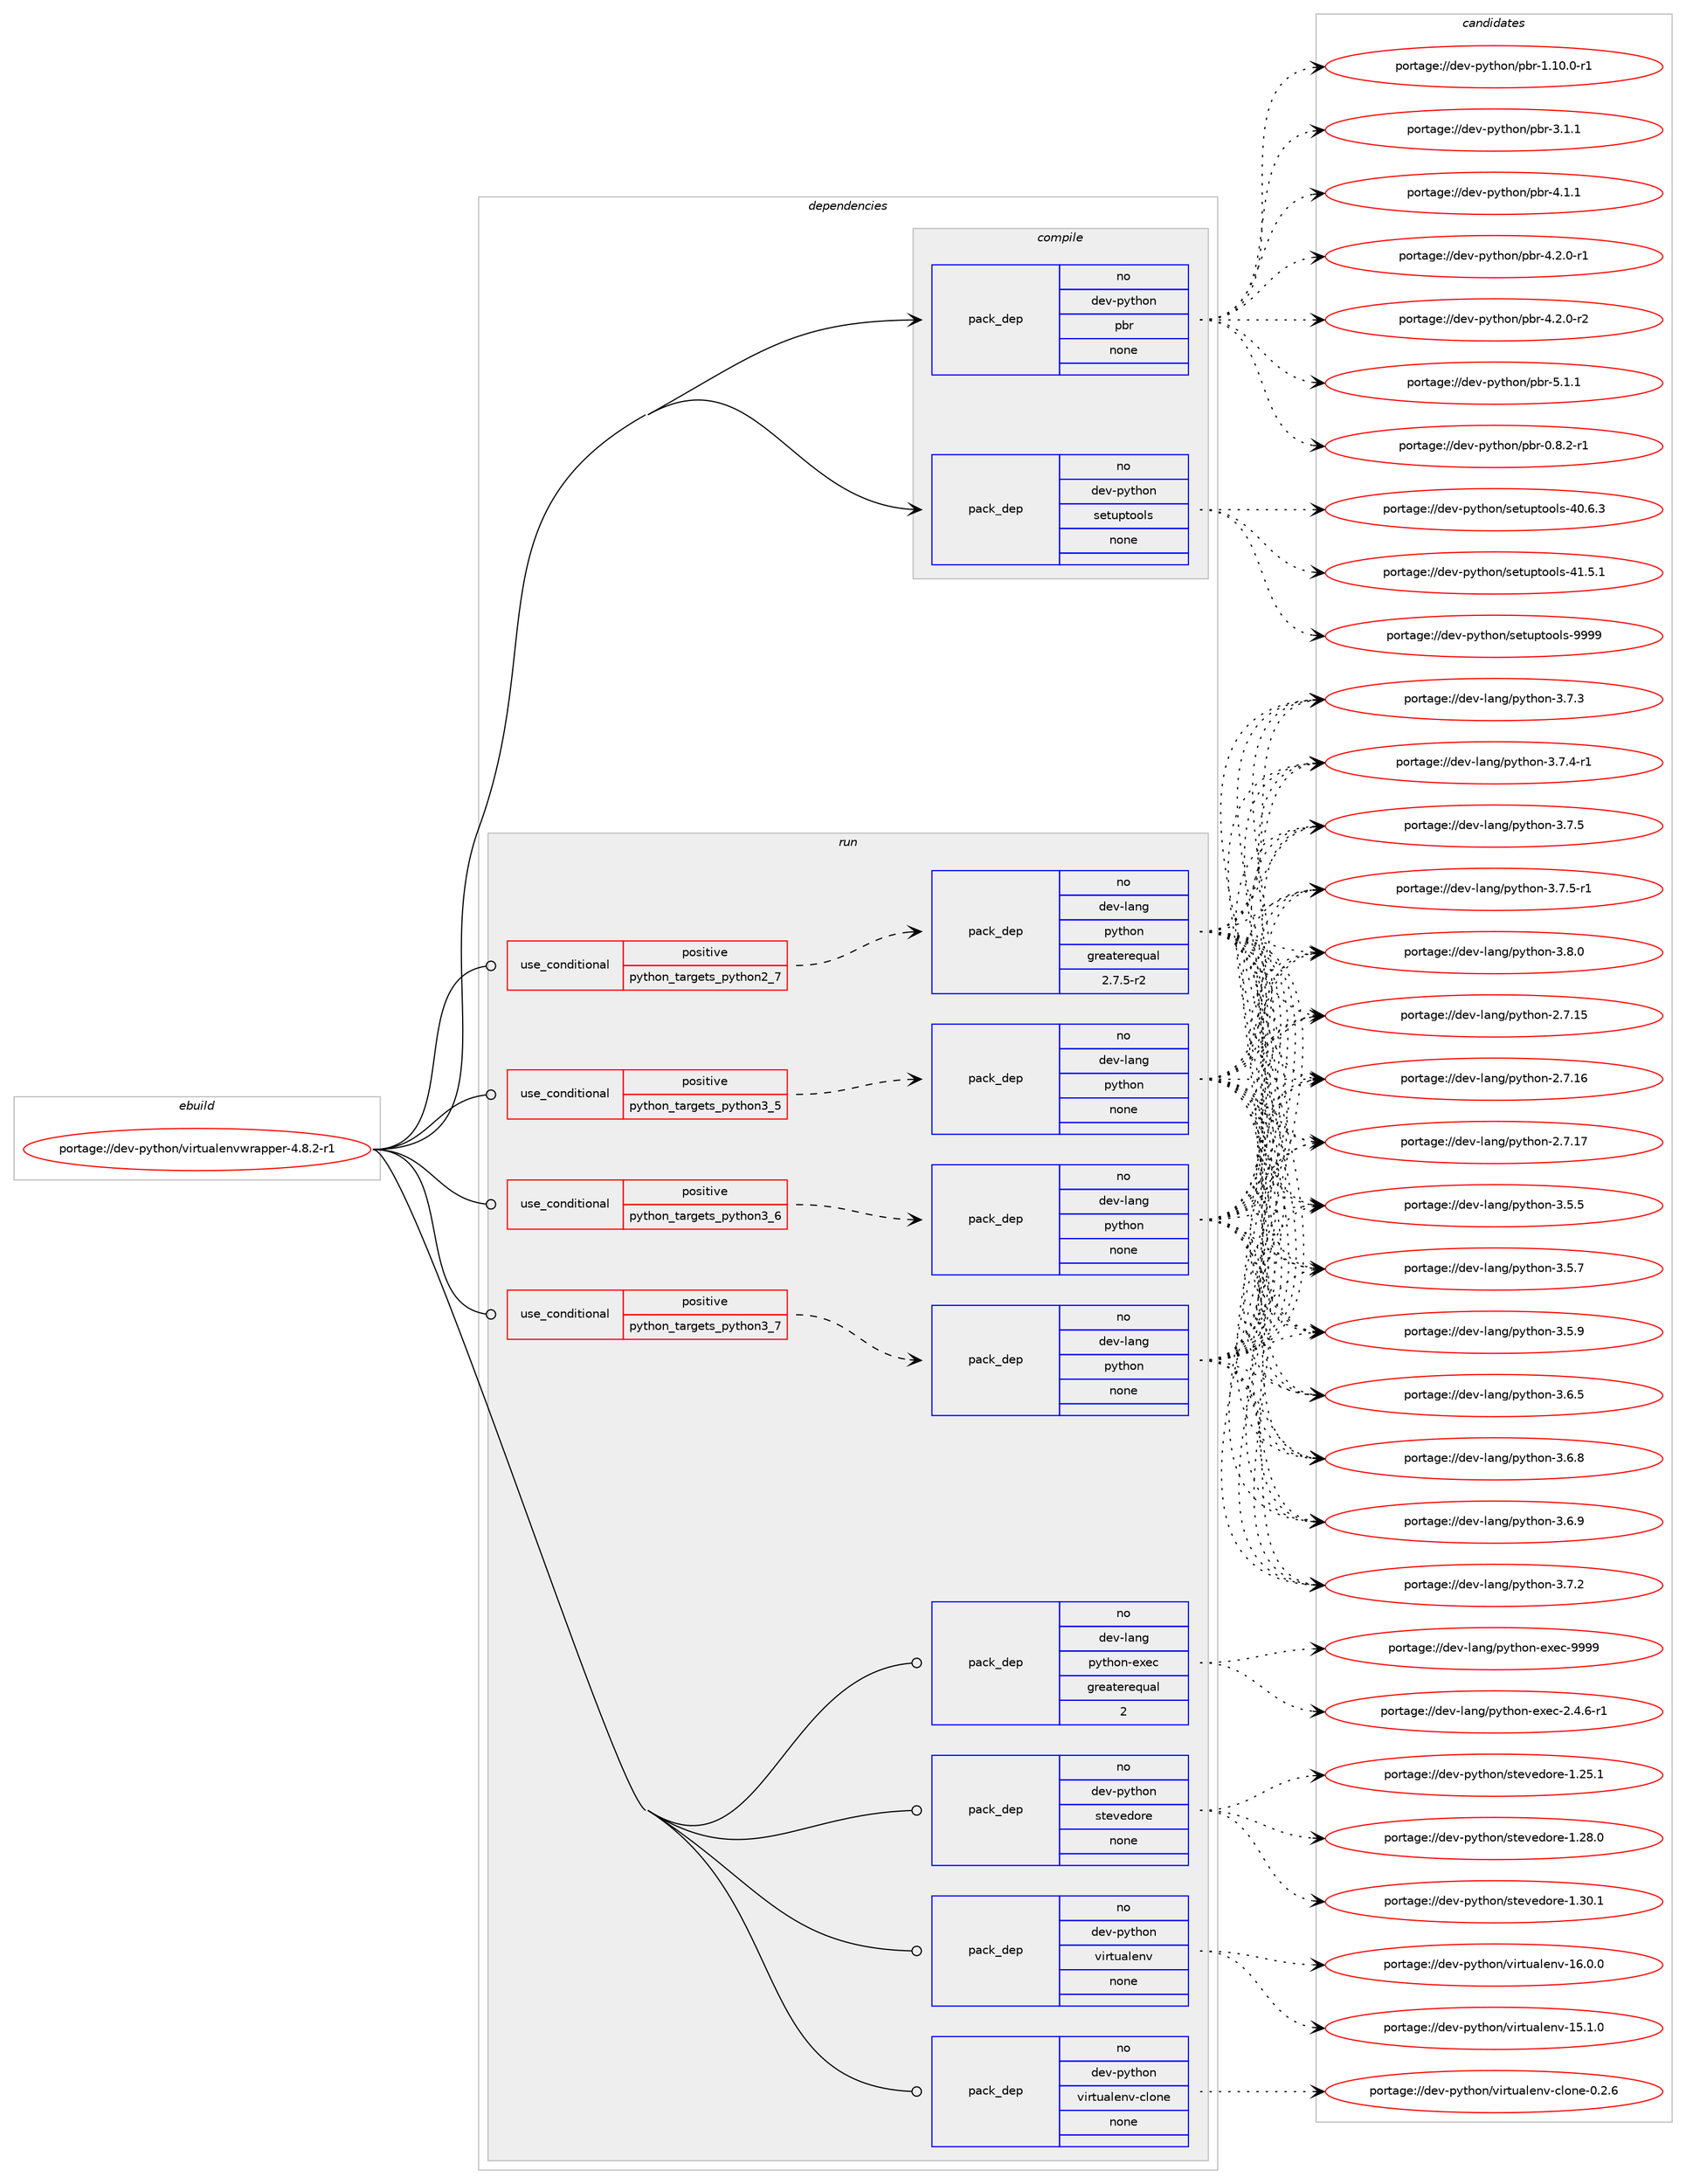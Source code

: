 digraph prolog {

# *************
# Graph options
# *************

newrank=true;
concentrate=true;
compound=true;
graph [rankdir=LR,fontname=Helvetica,fontsize=10,ranksep=1.5];#, ranksep=2.5, nodesep=0.2];
edge  [arrowhead=vee];
node  [fontname=Helvetica,fontsize=10];

# **********
# The ebuild
# **********

subgraph cluster_leftcol {
color=gray;
rank=same;
label=<<i>ebuild</i>>;
id [label="portage://dev-python/virtualenvwrapper-4.8.2-r1", color=red, width=4, href="../dev-python/virtualenvwrapper-4.8.2-r1.svg"];
}

# ****************
# The dependencies
# ****************

subgraph cluster_midcol {
color=gray;
label=<<i>dependencies</i>>;
subgraph cluster_compile {
fillcolor="#eeeeee";
style=filled;
label=<<i>compile</i>>;
subgraph pack134203 {
dependency178086 [label=<<TABLE BORDER="0" CELLBORDER="1" CELLSPACING="0" CELLPADDING="4" WIDTH="220"><TR><TD ROWSPAN="6" CELLPADDING="30">pack_dep</TD></TR><TR><TD WIDTH="110">no</TD></TR><TR><TD>dev-python</TD></TR><TR><TD>pbr</TD></TR><TR><TD>none</TD></TR><TR><TD></TD></TR></TABLE>>, shape=none, color=blue];
}
id:e -> dependency178086:w [weight=20,style="solid",arrowhead="vee"];
subgraph pack134204 {
dependency178087 [label=<<TABLE BORDER="0" CELLBORDER="1" CELLSPACING="0" CELLPADDING="4" WIDTH="220"><TR><TD ROWSPAN="6" CELLPADDING="30">pack_dep</TD></TR><TR><TD WIDTH="110">no</TD></TR><TR><TD>dev-python</TD></TR><TR><TD>setuptools</TD></TR><TR><TD>none</TD></TR><TR><TD></TD></TR></TABLE>>, shape=none, color=blue];
}
id:e -> dependency178087:w [weight=20,style="solid",arrowhead="vee"];
}
subgraph cluster_compileandrun {
fillcolor="#eeeeee";
style=filled;
label=<<i>compile and run</i>>;
}
subgraph cluster_run {
fillcolor="#eeeeee";
style=filled;
label=<<i>run</i>>;
subgraph cond40472 {
dependency178088 [label=<<TABLE BORDER="0" CELLBORDER="1" CELLSPACING="0" CELLPADDING="4"><TR><TD ROWSPAN="3" CELLPADDING="10">use_conditional</TD></TR><TR><TD>positive</TD></TR><TR><TD>python_targets_python2_7</TD></TR></TABLE>>, shape=none, color=red];
subgraph pack134205 {
dependency178089 [label=<<TABLE BORDER="0" CELLBORDER="1" CELLSPACING="0" CELLPADDING="4" WIDTH="220"><TR><TD ROWSPAN="6" CELLPADDING="30">pack_dep</TD></TR><TR><TD WIDTH="110">no</TD></TR><TR><TD>dev-lang</TD></TR><TR><TD>python</TD></TR><TR><TD>greaterequal</TD></TR><TR><TD>2.7.5-r2</TD></TR></TABLE>>, shape=none, color=blue];
}
dependency178088:e -> dependency178089:w [weight=20,style="dashed",arrowhead="vee"];
}
id:e -> dependency178088:w [weight=20,style="solid",arrowhead="odot"];
subgraph cond40473 {
dependency178090 [label=<<TABLE BORDER="0" CELLBORDER="1" CELLSPACING="0" CELLPADDING="4"><TR><TD ROWSPAN="3" CELLPADDING="10">use_conditional</TD></TR><TR><TD>positive</TD></TR><TR><TD>python_targets_python3_5</TD></TR></TABLE>>, shape=none, color=red];
subgraph pack134206 {
dependency178091 [label=<<TABLE BORDER="0" CELLBORDER="1" CELLSPACING="0" CELLPADDING="4" WIDTH="220"><TR><TD ROWSPAN="6" CELLPADDING="30">pack_dep</TD></TR><TR><TD WIDTH="110">no</TD></TR><TR><TD>dev-lang</TD></TR><TR><TD>python</TD></TR><TR><TD>none</TD></TR><TR><TD></TD></TR></TABLE>>, shape=none, color=blue];
}
dependency178090:e -> dependency178091:w [weight=20,style="dashed",arrowhead="vee"];
}
id:e -> dependency178090:w [weight=20,style="solid",arrowhead="odot"];
subgraph cond40474 {
dependency178092 [label=<<TABLE BORDER="0" CELLBORDER="1" CELLSPACING="0" CELLPADDING="4"><TR><TD ROWSPAN="3" CELLPADDING="10">use_conditional</TD></TR><TR><TD>positive</TD></TR><TR><TD>python_targets_python3_6</TD></TR></TABLE>>, shape=none, color=red];
subgraph pack134207 {
dependency178093 [label=<<TABLE BORDER="0" CELLBORDER="1" CELLSPACING="0" CELLPADDING="4" WIDTH="220"><TR><TD ROWSPAN="6" CELLPADDING="30">pack_dep</TD></TR><TR><TD WIDTH="110">no</TD></TR><TR><TD>dev-lang</TD></TR><TR><TD>python</TD></TR><TR><TD>none</TD></TR><TR><TD></TD></TR></TABLE>>, shape=none, color=blue];
}
dependency178092:e -> dependency178093:w [weight=20,style="dashed",arrowhead="vee"];
}
id:e -> dependency178092:w [weight=20,style="solid",arrowhead="odot"];
subgraph cond40475 {
dependency178094 [label=<<TABLE BORDER="0" CELLBORDER="1" CELLSPACING="0" CELLPADDING="4"><TR><TD ROWSPAN="3" CELLPADDING="10">use_conditional</TD></TR><TR><TD>positive</TD></TR><TR><TD>python_targets_python3_7</TD></TR></TABLE>>, shape=none, color=red];
subgraph pack134208 {
dependency178095 [label=<<TABLE BORDER="0" CELLBORDER="1" CELLSPACING="0" CELLPADDING="4" WIDTH="220"><TR><TD ROWSPAN="6" CELLPADDING="30">pack_dep</TD></TR><TR><TD WIDTH="110">no</TD></TR><TR><TD>dev-lang</TD></TR><TR><TD>python</TD></TR><TR><TD>none</TD></TR><TR><TD></TD></TR></TABLE>>, shape=none, color=blue];
}
dependency178094:e -> dependency178095:w [weight=20,style="dashed",arrowhead="vee"];
}
id:e -> dependency178094:w [weight=20,style="solid",arrowhead="odot"];
subgraph pack134209 {
dependency178096 [label=<<TABLE BORDER="0" CELLBORDER="1" CELLSPACING="0" CELLPADDING="4" WIDTH="220"><TR><TD ROWSPAN="6" CELLPADDING="30">pack_dep</TD></TR><TR><TD WIDTH="110">no</TD></TR><TR><TD>dev-lang</TD></TR><TR><TD>python-exec</TD></TR><TR><TD>greaterequal</TD></TR><TR><TD>2</TD></TR></TABLE>>, shape=none, color=blue];
}
id:e -> dependency178096:w [weight=20,style="solid",arrowhead="odot"];
subgraph pack134210 {
dependency178097 [label=<<TABLE BORDER="0" CELLBORDER="1" CELLSPACING="0" CELLPADDING="4" WIDTH="220"><TR><TD ROWSPAN="6" CELLPADDING="30">pack_dep</TD></TR><TR><TD WIDTH="110">no</TD></TR><TR><TD>dev-python</TD></TR><TR><TD>stevedore</TD></TR><TR><TD>none</TD></TR><TR><TD></TD></TR></TABLE>>, shape=none, color=blue];
}
id:e -> dependency178097:w [weight=20,style="solid",arrowhead="odot"];
subgraph pack134211 {
dependency178098 [label=<<TABLE BORDER="0" CELLBORDER="1" CELLSPACING="0" CELLPADDING="4" WIDTH="220"><TR><TD ROWSPAN="6" CELLPADDING="30">pack_dep</TD></TR><TR><TD WIDTH="110">no</TD></TR><TR><TD>dev-python</TD></TR><TR><TD>virtualenv</TD></TR><TR><TD>none</TD></TR><TR><TD></TD></TR></TABLE>>, shape=none, color=blue];
}
id:e -> dependency178098:w [weight=20,style="solid",arrowhead="odot"];
subgraph pack134212 {
dependency178099 [label=<<TABLE BORDER="0" CELLBORDER="1" CELLSPACING="0" CELLPADDING="4" WIDTH="220"><TR><TD ROWSPAN="6" CELLPADDING="30">pack_dep</TD></TR><TR><TD WIDTH="110">no</TD></TR><TR><TD>dev-python</TD></TR><TR><TD>virtualenv-clone</TD></TR><TR><TD>none</TD></TR><TR><TD></TD></TR></TABLE>>, shape=none, color=blue];
}
id:e -> dependency178099:w [weight=20,style="solid",arrowhead="odot"];
}
}

# **************
# The candidates
# **************

subgraph cluster_choices {
rank=same;
color=gray;
label=<<i>candidates</i>>;

subgraph choice134203 {
color=black;
nodesep=1;
choiceportage1001011184511212111610411111047112981144548465646504511449 [label="portage://dev-python/pbr-0.8.2-r1", color=red, width=4,href="../dev-python/pbr-0.8.2-r1.svg"];
choiceportage100101118451121211161041111104711298114454946494846484511449 [label="portage://dev-python/pbr-1.10.0-r1", color=red, width=4,href="../dev-python/pbr-1.10.0-r1.svg"];
choiceportage100101118451121211161041111104711298114455146494649 [label="portage://dev-python/pbr-3.1.1", color=red, width=4,href="../dev-python/pbr-3.1.1.svg"];
choiceportage100101118451121211161041111104711298114455246494649 [label="portage://dev-python/pbr-4.1.1", color=red, width=4,href="../dev-python/pbr-4.1.1.svg"];
choiceportage1001011184511212111610411111047112981144552465046484511449 [label="portage://dev-python/pbr-4.2.0-r1", color=red, width=4,href="../dev-python/pbr-4.2.0-r1.svg"];
choiceportage1001011184511212111610411111047112981144552465046484511450 [label="portage://dev-python/pbr-4.2.0-r2", color=red, width=4,href="../dev-python/pbr-4.2.0-r2.svg"];
choiceportage100101118451121211161041111104711298114455346494649 [label="portage://dev-python/pbr-5.1.1", color=red, width=4,href="../dev-python/pbr-5.1.1.svg"];
dependency178086:e -> choiceportage1001011184511212111610411111047112981144548465646504511449:w [style=dotted,weight="100"];
dependency178086:e -> choiceportage100101118451121211161041111104711298114454946494846484511449:w [style=dotted,weight="100"];
dependency178086:e -> choiceportage100101118451121211161041111104711298114455146494649:w [style=dotted,weight="100"];
dependency178086:e -> choiceportage100101118451121211161041111104711298114455246494649:w [style=dotted,weight="100"];
dependency178086:e -> choiceportage1001011184511212111610411111047112981144552465046484511449:w [style=dotted,weight="100"];
dependency178086:e -> choiceportage1001011184511212111610411111047112981144552465046484511450:w [style=dotted,weight="100"];
dependency178086:e -> choiceportage100101118451121211161041111104711298114455346494649:w [style=dotted,weight="100"];
}
subgraph choice134204 {
color=black;
nodesep=1;
choiceportage100101118451121211161041111104711510111611711211611111110811545524846544651 [label="portage://dev-python/setuptools-40.6.3", color=red, width=4,href="../dev-python/setuptools-40.6.3.svg"];
choiceportage100101118451121211161041111104711510111611711211611111110811545524946534649 [label="portage://dev-python/setuptools-41.5.1", color=red, width=4,href="../dev-python/setuptools-41.5.1.svg"];
choiceportage10010111845112121116104111110471151011161171121161111111081154557575757 [label="portage://dev-python/setuptools-9999", color=red, width=4,href="../dev-python/setuptools-9999.svg"];
dependency178087:e -> choiceportage100101118451121211161041111104711510111611711211611111110811545524846544651:w [style=dotted,weight="100"];
dependency178087:e -> choiceportage100101118451121211161041111104711510111611711211611111110811545524946534649:w [style=dotted,weight="100"];
dependency178087:e -> choiceportage10010111845112121116104111110471151011161171121161111111081154557575757:w [style=dotted,weight="100"];
}
subgraph choice134205 {
color=black;
nodesep=1;
choiceportage10010111845108971101034711212111610411111045504655464953 [label="portage://dev-lang/python-2.7.15", color=red, width=4,href="../dev-lang/python-2.7.15.svg"];
choiceportage10010111845108971101034711212111610411111045504655464954 [label="portage://dev-lang/python-2.7.16", color=red, width=4,href="../dev-lang/python-2.7.16.svg"];
choiceportage10010111845108971101034711212111610411111045504655464955 [label="portage://dev-lang/python-2.7.17", color=red, width=4,href="../dev-lang/python-2.7.17.svg"];
choiceportage100101118451089711010347112121116104111110455146534653 [label="portage://dev-lang/python-3.5.5", color=red, width=4,href="../dev-lang/python-3.5.5.svg"];
choiceportage100101118451089711010347112121116104111110455146534655 [label="portage://dev-lang/python-3.5.7", color=red, width=4,href="../dev-lang/python-3.5.7.svg"];
choiceportage100101118451089711010347112121116104111110455146534657 [label="portage://dev-lang/python-3.5.9", color=red, width=4,href="../dev-lang/python-3.5.9.svg"];
choiceportage100101118451089711010347112121116104111110455146544653 [label="portage://dev-lang/python-3.6.5", color=red, width=4,href="../dev-lang/python-3.6.5.svg"];
choiceportage100101118451089711010347112121116104111110455146544656 [label="portage://dev-lang/python-3.6.8", color=red, width=4,href="../dev-lang/python-3.6.8.svg"];
choiceportage100101118451089711010347112121116104111110455146544657 [label="portage://dev-lang/python-3.6.9", color=red, width=4,href="../dev-lang/python-3.6.9.svg"];
choiceportage100101118451089711010347112121116104111110455146554650 [label="portage://dev-lang/python-3.7.2", color=red, width=4,href="../dev-lang/python-3.7.2.svg"];
choiceportage100101118451089711010347112121116104111110455146554651 [label="portage://dev-lang/python-3.7.3", color=red, width=4,href="../dev-lang/python-3.7.3.svg"];
choiceportage1001011184510897110103471121211161041111104551465546524511449 [label="portage://dev-lang/python-3.7.4-r1", color=red, width=4,href="../dev-lang/python-3.7.4-r1.svg"];
choiceportage100101118451089711010347112121116104111110455146554653 [label="portage://dev-lang/python-3.7.5", color=red, width=4,href="../dev-lang/python-3.7.5.svg"];
choiceportage1001011184510897110103471121211161041111104551465546534511449 [label="portage://dev-lang/python-3.7.5-r1", color=red, width=4,href="../dev-lang/python-3.7.5-r1.svg"];
choiceportage100101118451089711010347112121116104111110455146564648 [label="portage://dev-lang/python-3.8.0", color=red, width=4,href="../dev-lang/python-3.8.0.svg"];
dependency178089:e -> choiceportage10010111845108971101034711212111610411111045504655464953:w [style=dotted,weight="100"];
dependency178089:e -> choiceportage10010111845108971101034711212111610411111045504655464954:w [style=dotted,weight="100"];
dependency178089:e -> choiceportage10010111845108971101034711212111610411111045504655464955:w [style=dotted,weight="100"];
dependency178089:e -> choiceportage100101118451089711010347112121116104111110455146534653:w [style=dotted,weight="100"];
dependency178089:e -> choiceportage100101118451089711010347112121116104111110455146534655:w [style=dotted,weight="100"];
dependency178089:e -> choiceportage100101118451089711010347112121116104111110455146534657:w [style=dotted,weight="100"];
dependency178089:e -> choiceportage100101118451089711010347112121116104111110455146544653:w [style=dotted,weight="100"];
dependency178089:e -> choiceportage100101118451089711010347112121116104111110455146544656:w [style=dotted,weight="100"];
dependency178089:e -> choiceportage100101118451089711010347112121116104111110455146544657:w [style=dotted,weight="100"];
dependency178089:e -> choiceportage100101118451089711010347112121116104111110455146554650:w [style=dotted,weight="100"];
dependency178089:e -> choiceportage100101118451089711010347112121116104111110455146554651:w [style=dotted,weight="100"];
dependency178089:e -> choiceportage1001011184510897110103471121211161041111104551465546524511449:w [style=dotted,weight="100"];
dependency178089:e -> choiceportage100101118451089711010347112121116104111110455146554653:w [style=dotted,weight="100"];
dependency178089:e -> choiceportage1001011184510897110103471121211161041111104551465546534511449:w [style=dotted,weight="100"];
dependency178089:e -> choiceportage100101118451089711010347112121116104111110455146564648:w [style=dotted,weight="100"];
}
subgraph choice134206 {
color=black;
nodesep=1;
choiceportage10010111845108971101034711212111610411111045504655464953 [label="portage://dev-lang/python-2.7.15", color=red, width=4,href="../dev-lang/python-2.7.15.svg"];
choiceportage10010111845108971101034711212111610411111045504655464954 [label="portage://dev-lang/python-2.7.16", color=red, width=4,href="../dev-lang/python-2.7.16.svg"];
choiceportage10010111845108971101034711212111610411111045504655464955 [label="portage://dev-lang/python-2.7.17", color=red, width=4,href="../dev-lang/python-2.7.17.svg"];
choiceportage100101118451089711010347112121116104111110455146534653 [label="portage://dev-lang/python-3.5.5", color=red, width=4,href="../dev-lang/python-3.5.5.svg"];
choiceportage100101118451089711010347112121116104111110455146534655 [label="portage://dev-lang/python-3.5.7", color=red, width=4,href="../dev-lang/python-3.5.7.svg"];
choiceportage100101118451089711010347112121116104111110455146534657 [label="portage://dev-lang/python-3.5.9", color=red, width=4,href="../dev-lang/python-3.5.9.svg"];
choiceportage100101118451089711010347112121116104111110455146544653 [label="portage://dev-lang/python-3.6.5", color=red, width=4,href="../dev-lang/python-3.6.5.svg"];
choiceportage100101118451089711010347112121116104111110455146544656 [label="portage://dev-lang/python-3.6.8", color=red, width=4,href="../dev-lang/python-3.6.8.svg"];
choiceportage100101118451089711010347112121116104111110455146544657 [label="portage://dev-lang/python-3.6.9", color=red, width=4,href="../dev-lang/python-3.6.9.svg"];
choiceportage100101118451089711010347112121116104111110455146554650 [label="portage://dev-lang/python-3.7.2", color=red, width=4,href="../dev-lang/python-3.7.2.svg"];
choiceportage100101118451089711010347112121116104111110455146554651 [label="portage://dev-lang/python-3.7.3", color=red, width=4,href="../dev-lang/python-3.7.3.svg"];
choiceportage1001011184510897110103471121211161041111104551465546524511449 [label="portage://dev-lang/python-3.7.4-r1", color=red, width=4,href="../dev-lang/python-3.7.4-r1.svg"];
choiceportage100101118451089711010347112121116104111110455146554653 [label="portage://dev-lang/python-3.7.5", color=red, width=4,href="../dev-lang/python-3.7.5.svg"];
choiceportage1001011184510897110103471121211161041111104551465546534511449 [label="portage://dev-lang/python-3.7.5-r1", color=red, width=4,href="../dev-lang/python-3.7.5-r1.svg"];
choiceportage100101118451089711010347112121116104111110455146564648 [label="portage://dev-lang/python-3.8.0", color=red, width=4,href="../dev-lang/python-3.8.0.svg"];
dependency178091:e -> choiceportage10010111845108971101034711212111610411111045504655464953:w [style=dotted,weight="100"];
dependency178091:e -> choiceportage10010111845108971101034711212111610411111045504655464954:w [style=dotted,weight="100"];
dependency178091:e -> choiceportage10010111845108971101034711212111610411111045504655464955:w [style=dotted,weight="100"];
dependency178091:e -> choiceportage100101118451089711010347112121116104111110455146534653:w [style=dotted,weight="100"];
dependency178091:e -> choiceportage100101118451089711010347112121116104111110455146534655:w [style=dotted,weight="100"];
dependency178091:e -> choiceportage100101118451089711010347112121116104111110455146534657:w [style=dotted,weight="100"];
dependency178091:e -> choiceportage100101118451089711010347112121116104111110455146544653:w [style=dotted,weight="100"];
dependency178091:e -> choiceportage100101118451089711010347112121116104111110455146544656:w [style=dotted,weight="100"];
dependency178091:e -> choiceportage100101118451089711010347112121116104111110455146544657:w [style=dotted,weight="100"];
dependency178091:e -> choiceportage100101118451089711010347112121116104111110455146554650:w [style=dotted,weight="100"];
dependency178091:e -> choiceportage100101118451089711010347112121116104111110455146554651:w [style=dotted,weight="100"];
dependency178091:e -> choiceportage1001011184510897110103471121211161041111104551465546524511449:w [style=dotted,weight="100"];
dependency178091:e -> choiceportage100101118451089711010347112121116104111110455146554653:w [style=dotted,weight="100"];
dependency178091:e -> choiceportage1001011184510897110103471121211161041111104551465546534511449:w [style=dotted,weight="100"];
dependency178091:e -> choiceportage100101118451089711010347112121116104111110455146564648:w [style=dotted,weight="100"];
}
subgraph choice134207 {
color=black;
nodesep=1;
choiceportage10010111845108971101034711212111610411111045504655464953 [label="portage://dev-lang/python-2.7.15", color=red, width=4,href="../dev-lang/python-2.7.15.svg"];
choiceportage10010111845108971101034711212111610411111045504655464954 [label="portage://dev-lang/python-2.7.16", color=red, width=4,href="../dev-lang/python-2.7.16.svg"];
choiceportage10010111845108971101034711212111610411111045504655464955 [label="portage://dev-lang/python-2.7.17", color=red, width=4,href="../dev-lang/python-2.7.17.svg"];
choiceportage100101118451089711010347112121116104111110455146534653 [label="portage://dev-lang/python-3.5.5", color=red, width=4,href="../dev-lang/python-3.5.5.svg"];
choiceportage100101118451089711010347112121116104111110455146534655 [label="portage://dev-lang/python-3.5.7", color=red, width=4,href="../dev-lang/python-3.5.7.svg"];
choiceportage100101118451089711010347112121116104111110455146534657 [label="portage://dev-lang/python-3.5.9", color=red, width=4,href="../dev-lang/python-3.5.9.svg"];
choiceportage100101118451089711010347112121116104111110455146544653 [label="portage://dev-lang/python-3.6.5", color=red, width=4,href="../dev-lang/python-3.6.5.svg"];
choiceportage100101118451089711010347112121116104111110455146544656 [label="portage://dev-lang/python-3.6.8", color=red, width=4,href="../dev-lang/python-3.6.8.svg"];
choiceportage100101118451089711010347112121116104111110455146544657 [label="portage://dev-lang/python-3.6.9", color=red, width=4,href="../dev-lang/python-3.6.9.svg"];
choiceportage100101118451089711010347112121116104111110455146554650 [label="portage://dev-lang/python-3.7.2", color=red, width=4,href="../dev-lang/python-3.7.2.svg"];
choiceportage100101118451089711010347112121116104111110455146554651 [label="portage://dev-lang/python-3.7.3", color=red, width=4,href="../dev-lang/python-3.7.3.svg"];
choiceportage1001011184510897110103471121211161041111104551465546524511449 [label="portage://dev-lang/python-3.7.4-r1", color=red, width=4,href="../dev-lang/python-3.7.4-r1.svg"];
choiceportage100101118451089711010347112121116104111110455146554653 [label="portage://dev-lang/python-3.7.5", color=red, width=4,href="../dev-lang/python-3.7.5.svg"];
choiceportage1001011184510897110103471121211161041111104551465546534511449 [label="portage://dev-lang/python-3.7.5-r1", color=red, width=4,href="../dev-lang/python-3.7.5-r1.svg"];
choiceportage100101118451089711010347112121116104111110455146564648 [label="portage://dev-lang/python-3.8.0", color=red, width=4,href="../dev-lang/python-3.8.0.svg"];
dependency178093:e -> choiceportage10010111845108971101034711212111610411111045504655464953:w [style=dotted,weight="100"];
dependency178093:e -> choiceportage10010111845108971101034711212111610411111045504655464954:w [style=dotted,weight="100"];
dependency178093:e -> choiceportage10010111845108971101034711212111610411111045504655464955:w [style=dotted,weight="100"];
dependency178093:e -> choiceportage100101118451089711010347112121116104111110455146534653:w [style=dotted,weight="100"];
dependency178093:e -> choiceportage100101118451089711010347112121116104111110455146534655:w [style=dotted,weight="100"];
dependency178093:e -> choiceportage100101118451089711010347112121116104111110455146534657:w [style=dotted,weight="100"];
dependency178093:e -> choiceportage100101118451089711010347112121116104111110455146544653:w [style=dotted,weight="100"];
dependency178093:e -> choiceportage100101118451089711010347112121116104111110455146544656:w [style=dotted,weight="100"];
dependency178093:e -> choiceportage100101118451089711010347112121116104111110455146544657:w [style=dotted,weight="100"];
dependency178093:e -> choiceportage100101118451089711010347112121116104111110455146554650:w [style=dotted,weight="100"];
dependency178093:e -> choiceportage100101118451089711010347112121116104111110455146554651:w [style=dotted,weight="100"];
dependency178093:e -> choiceportage1001011184510897110103471121211161041111104551465546524511449:w [style=dotted,weight="100"];
dependency178093:e -> choiceportage100101118451089711010347112121116104111110455146554653:w [style=dotted,weight="100"];
dependency178093:e -> choiceportage1001011184510897110103471121211161041111104551465546534511449:w [style=dotted,weight="100"];
dependency178093:e -> choiceportage100101118451089711010347112121116104111110455146564648:w [style=dotted,weight="100"];
}
subgraph choice134208 {
color=black;
nodesep=1;
choiceportage10010111845108971101034711212111610411111045504655464953 [label="portage://dev-lang/python-2.7.15", color=red, width=4,href="../dev-lang/python-2.7.15.svg"];
choiceportage10010111845108971101034711212111610411111045504655464954 [label="portage://dev-lang/python-2.7.16", color=red, width=4,href="../dev-lang/python-2.7.16.svg"];
choiceportage10010111845108971101034711212111610411111045504655464955 [label="portage://dev-lang/python-2.7.17", color=red, width=4,href="../dev-lang/python-2.7.17.svg"];
choiceportage100101118451089711010347112121116104111110455146534653 [label="portage://dev-lang/python-3.5.5", color=red, width=4,href="../dev-lang/python-3.5.5.svg"];
choiceportage100101118451089711010347112121116104111110455146534655 [label="portage://dev-lang/python-3.5.7", color=red, width=4,href="../dev-lang/python-3.5.7.svg"];
choiceportage100101118451089711010347112121116104111110455146534657 [label="portage://dev-lang/python-3.5.9", color=red, width=4,href="../dev-lang/python-3.5.9.svg"];
choiceportage100101118451089711010347112121116104111110455146544653 [label="portage://dev-lang/python-3.6.5", color=red, width=4,href="../dev-lang/python-3.6.5.svg"];
choiceportage100101118451089711010347112121116104111110455146544656 [label="portage://dev-lang/python-3.6.8", color=red, width=4,href="../dev-lang/python-3.6.8.svg"];
choiceportage100101118451089711010347112121116104111110455146544657 [label="portage://dev-lang/python-3.6.9", color=red, width=4,href="../dev-lang/python-3.6.9.svg"];
choiceportage100101118451089711010347112121116104111110455146554650 [label="portage://dev-lang/python-3.7.2", color=red, width=4,href="../dev-lang/python-3.7.2.svg"];
choiceportage100101118451089711010347112121116104111110455146554651 [label="portage://dev-lang/python-3.7.3", color=red, width=4,href="../dev-lang/python-3.7.3.svg"];
choiceportage1001011184510897110103471121211161041111104551465546524511449 [label="portage://dev-lang/python-3.7.4-r1", color=red, width=4,href="../dev-lang/python-3.7.4-r1.svg"];
choiceportage100101118451089711010347112121116104111110455146554653 [label="portage://dev-lang/python-3.7.5", color=red, width=4,href="../dev-lang/python-3.7.5.svg"];
choiceportage1001011184510897110103471121211161041111104551465546534511449 [label="portage://dev-lang/python-3.7.5-r1", color=red, width=4,href="../dev-lang/python-3.7.5-r1.svg"];
choiceportage100101118451089711010347112121116104111110455146564648 [label="portage://dev-lang/python-3.8.0", color=red, width=4,href="../dev-lang/python-3.8.0.svg"];
dependency178095:e -> choiceportage10010111845108971101034711212111610411111045504655464953:w [style=dotted,weight="100"];
dependency178095:e -> choiceportage10010111845108971101034711212111610411111045504655464954:w [style=dotted,weight="100"];
dependency178095:e -> choiceportage10010111845108971101034711212111610411111045504655464955:w [style=dotted,weight="100"];
dependency178095:e -> choiceportage100101118451089711010347112121116104111110455146534653:w [style=dotted,weight="100"];
dependency178095:e -> choiceportage100101118451089711010347112121116104111110455146534655:w [style=dotted,weight="100"];
dependency178095:e -> choiceportage100101118451089711010347112121116104111110455146534657:w [style=dotted,weight="100"];
dependency178095:e -> choiceportage100101118451089711010347112121116104111110455146544653:w [style=dotted,weight="100"];
dependency178095:e -> choiceportage100101118451089711010347112121116104111110455146544656:w [style=dotted,weight="100"];
dependency178095:e -> choiceportage100101118451089711010347112121116104111110455146544657:w [style=dotted,weight="100"];
dependency178095:e -> choiceportage100101118451089711010347112121116104111110455146554650:w [style=dotted,weight="100"];
dependency178095:e -> choiceportage100101118451089711010347112121116104111110455146554651:w [style=dotted,weight="100"];
dependency178095:e -> choiceportage1001011184510897110103471121211161041111104551465546524511449:w [style=dotted,weight="100"];
dependency178095:e -> choiceportage100101118451089711010347112121116104111110455146554653:w [style=dotted,weight="100"];
dependency178095:e -> choiceportage1001011184510897110103471121211161041111104551465546534511449:w [style=dotted,weight="100"];
dependency178095:e -> choiceportage100101118451089711010347112121116104111110455146564648:w [style=dotted,weight="100"];
}
subgraph choice134209 {
color=black;
nodesep=1;
choiceportage10010111845108971101034711212111610411111045101120101994550465246544511449 [label="portage://dev-lang/python-exec-2.4.6-r1", color=red, width=4,href="../dev-lang/python-exec-2.4.6-r1.svg"];
choiceportage10010111845108971101034711212111610411111045101120101994557575757 [label="portage://dev-lang/python-exec-9999", color=red, width=4,href="../dev-lang/python-exec-9999.svg"];
dependency178096:e -> choiceportage10010111845108971101034711212111610411111045101120101994550465246544511449:w [style=dotted,weight="100"];
dependency178096:e -> choiceportage10010111845108971101034711212111610411111045101120101994557575757:w [style=dotted,weight="100"];
}
subgraph choice134210 {
color=black;
nodesep=1;
choiceportage100101118451121211161041111104711511610111810110011111410145494650534649 [label="portage://dev-python/stevedore-1.25.1", color=red, width=4,href="../dev-python/stevedore-1.25.1.svg"];
choiceportage100101118451121211161041111104711511610111810110011111410145494650564648 [label="portage://dev-python/stevedore-1.28.0", color=red, width=4,href="../dev-python/stevedore-1.28.0.svg"];
choiceportage100101118451121211161041111104711511610111810110011111410145494651484649 [label="portage://dev-python/stevedore-1.30.1", color=red, width=4,href="../dev-python/stevedore-1.30.1.svg"];
dependency178097:e -> choiceportage100101118451121211161041111104711511610111810110011111410145494650534649:w [style=dotted,weight="100"];
dependency178097:e -> choiceportage100101118451121211161041111104711511610111810110011111410145494650564648:w [style=dotted,weight="100"];
dependency178097:e -> choiceportage100101118451121211161041111104711511610111810110011111410145494651484649:w [style=dotted,weight="100"];
}
subgraph choice134211 {
color=black;
nodesep=1;
choiceportage10010111845112121116104111110471181051141161179710810111011845495346494648 [label="portage://dev-python/virtualenv-15.1.0", color=red, width=4,href="../dev-python/virtualenv-15.1.0.svg"];
choiceportage10010111845112121116104111110471181051141161179710810111011845495446484648 [label="portage://dev-python/virtualenv-16.0.0", color=red, width=4,href="../dev-python/virtualenv-16.0.0.svg"];
dependency178098:e -> choiceportage10010111845112121116104111110471181051141161179710810111011845495346494648:w [style=dotted,weight="100"];
dependency178098:e -> choiceportage10010111845112121116104111110471181051141161179710810111011845495446484648:w [style=dotted,weight="100"];
}
subgraph choice134212 {
color=black;
nodesep=1;
choiceportage1001011184511212111610411111047118105114116117971081011101184599108111110101454846504654 [label="portage://dev-python/virtualenv-clone-0.2.6", color=red, width=4,href="../dev-python/virtualenv-clone-0.2.6.svg"];
dependency178099:e -> choiceportage1001011184511212111610411111047118105114116117971081011101184599108111110101454846504654:w [style=dotted,weight="100"];
}
}

}
